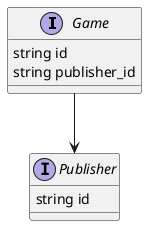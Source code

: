 @startuml
'https://plantuml.com/class-diagram

interface Game {
   string id
   string publisher_id
}

interface Publisher {
   string id
}

Game --> Publisher

@enduml
